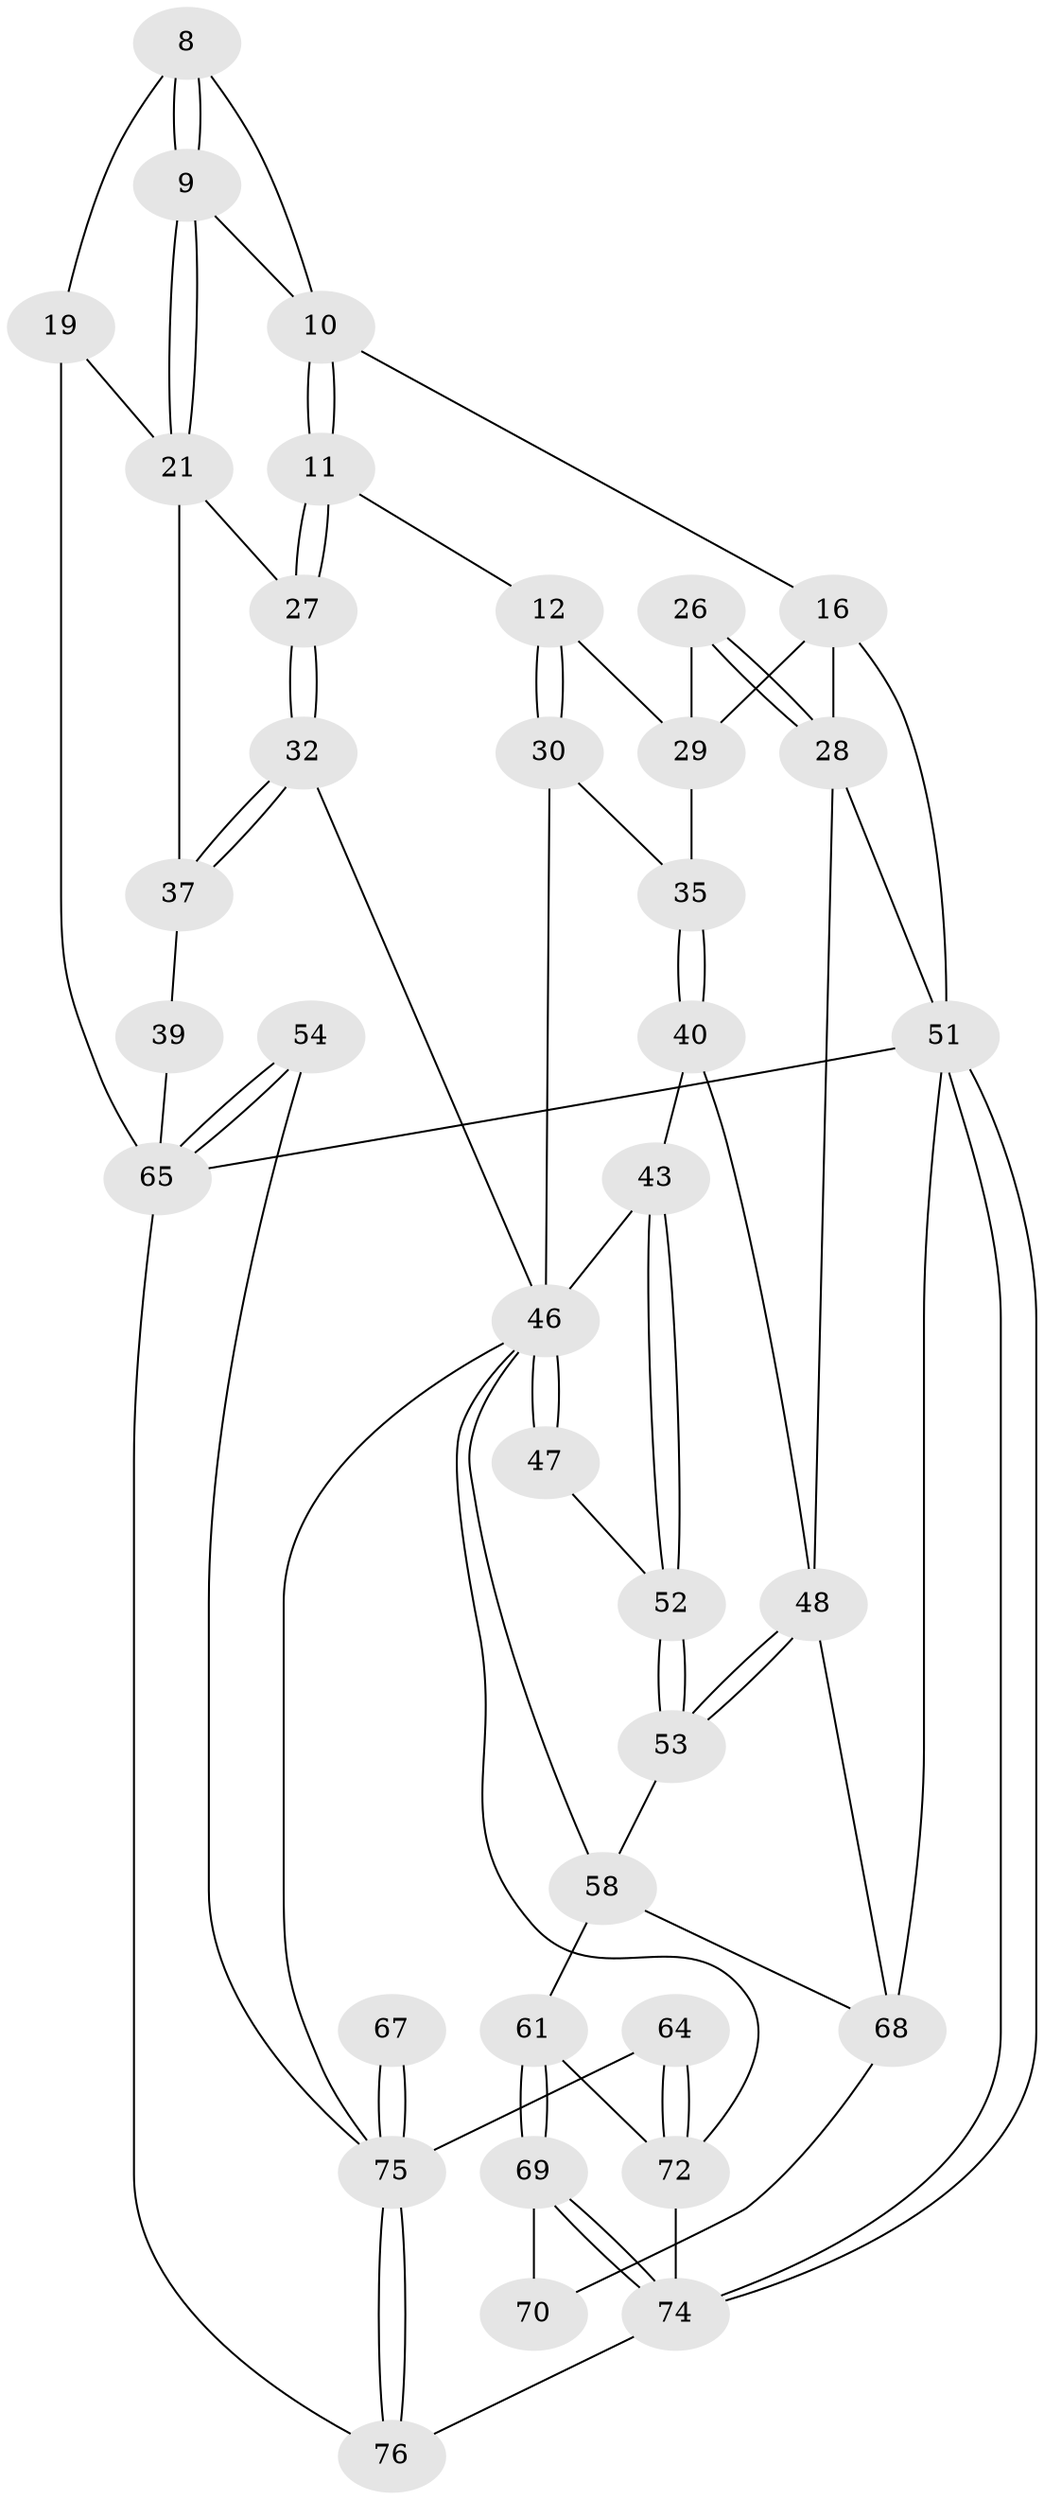 // original degree distribution, {3: 0.039473684210526314, 6: 0.23684210526315788, 4: 0.23684210526315788, 5: 0.4868421052631579}
// Generated by graph-tools (version 1.1) at 2025/01/03/09/25 05:01:38]
// undirected, 38 vertices, 83 edges
graph export_dot {
graph [start="1"]
  node [color=gray90,style=filled];
  8 [pos="+0.7883839286975385+0.14834363720666352",super="+6"];
  9 [pos="+0.7023753599688164+0.17686968610591614"];
  10 [pos="+0.6555281313085752+0.1676787430199482",super="+5"];
  11 [pos="+0.5725160283630694+0.24984668846501712"];
  12 [pos="+0.4545476557549565+0.23879288551429825"];
  16 [pos="+0.33230103015108503+0",super="+4+15"];
  19 [pos="+1+0.22125792494266075",super="+7"];
  21 [pos="+0.8203818352443643+0.35026549700039666",super="+20"];
  26 [pos="+0.1699547981624964+0.34604984476284445"];
  27 [pos="+0.5853718359499819+0.27707076353575255"];
  28 [pos="+0+0.21907432345121688",super="+18+17+23"];
  29 [pos="+0.37296018557415905+0.26069015863236134",super="+24+14+13+25"];
  30 [pos="+0.42522887377177754+0.4253000355686213"];
  32 [pos="+0.6457880557449414+0.5582681452621809"];
  35 [pos="+0.17793773853516417+0.38799852216455627",super="+31"];
  37 [pos="+0.7277085115902957+0.5058478268547992",super="+36"];
  39 [pos="+1+0.5618447266250405"];
  40 [pos="+0.16071430611149634+0.5193013459894404"];
  43 [pos="+0.16376596203255803+0.5236538726939021"];
  46 [pos="+0.5345600039233644+0.6473683031001145",super="+45+44+34+42"];
  47 [pos="+0.35831640504713674+0.5822939067318789"];
  48 [pos="+0+0.8315182572592457",super="+41"];
  51 [pos="+0+1",super="+3"];
  52 [pos="+0.17614815628087852+0.5673485646271115"];
  53 [pos="+0.1794697676055374+0.6186163967445925"];
  54 [pos="+1+0.7696616469001734"];
  58 [pos="+0.22889103291637025+0.7494060167520439",super="+57"];
  61 [pos="+0.32273458601357846+0.8046821011103356"];
  64 [pos="+0.5226338277664738+0.9046778424511895"];
  65 [pos="+1+1",super="+2+38"];
  67 [pos="+0.7306023980643612+0.9776337645363191"];
  68 [pos="+0.14187274649193993+0.8202795691797915",super="+49+50"];
  69 [pos="+0.23808358979920896+1"];
  70 [pos="+0.16910951572254898+0.9335630701135386"];
  72 [pos="+0.4307561154273581+0.9376741059858373",super="+60+59"];
  74 [pos="+0.23344848983833746+1",super="+73"];
  75 [pos="+0.6876654886498605+1",super="+63+62+66"];
  76 [pos="+0.6935376073509476+1",super="+71"];
  8 -- 9;
  8 -- 9;
  8 -- 19;
  8 -- 10;
  9 -- 10;
  9 -- 21;
  9 -- 21;
  10 -- 11;
  10 -- 11;
  10 -- 16;
  11 -- 12;
  11 -- 27;
  11 -- 27;
  12 -- 30;
  12 -- 30;
  12 -- 29;
  16 -- 51;
  16 -- 28 [weight=2];
  16 -- 29;
  19 -- 65 [weight=2];
  19 -- 21;
  21 -- 27;
  21 -- 37;
  26 -- 28 [weight=2];
  26 -- 28;
  26 -- 29;
  27 -- 32;
  27 -- 32;
  28 -- 51;
  28 -- 48;
  29 -- 35 [weight=2];
  30 -- 35;
  30 -- 46;
  32 -- 37;
  32 -- 37;
  32 -- 46;
  35 -- 40;
  35 -- 40;
  37 -- 39 [weight=2];
  39 -- 65;
  40 -- 43;
  40 -- 48;
  43 -- 52;
  43 -- 52;
  43 -- 46;
  46 -- 47 [weight=2];
  46 -- 47;
  46 -- 58;
  46 -- 72;
  46 -- 75;
  47 -- 52;
  48 -- 53;
  48 -- 53;
  48 -- 68;
  51 -- 74;
  51 -- 74;
  51 -- 65 [weight=2];
  51 -- 68;
  52 -- 53;
  52 -- 53;
  53 -- 58;
  54 -- 65 [weight=2];
  54 -- 65;
  54 -- 75;
  58 -- 68;
  58 -- 61;
  61 -- 69;
  61 -- 69;
  61 -- 72;
  64 -- 72 [weight=2];
  64 -- 72;
  64 -- 75;
  65 -- 76;
  67 -- 75 [weight=3];
  67 -- 75;
  68 -- 70 [weight=2];
  69 -- 70;
  69 -- 74;
  69 -- 74;
  72 -- 74;
  74 -- 76;
  75 -- 76 [weight=2];
  75 -- 76;
}
